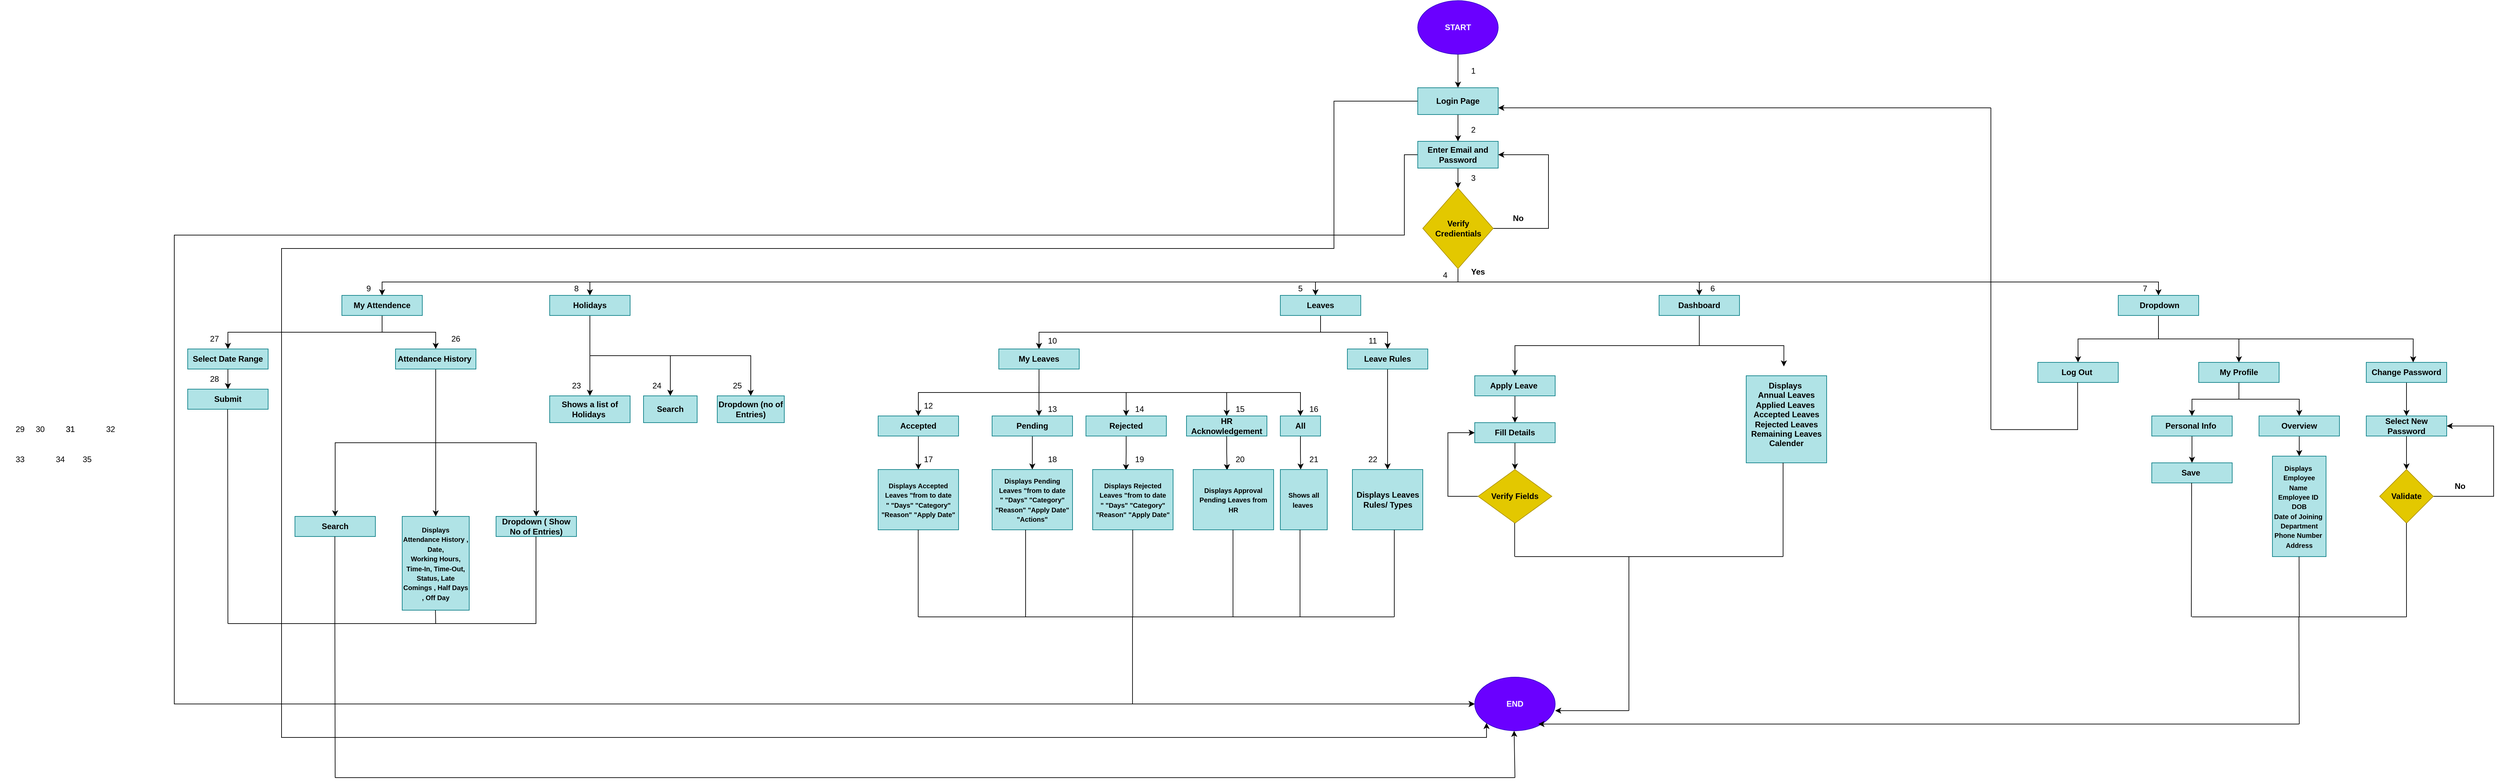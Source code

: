 <mxfile version="20.1.4" type="device"><diagram id="V2R4YrG8DPdZYfkDd9HG" name="Page-1"><mxGraphModel dx="2897" dy="193" grid="1" gridSize="10" guides="1" tooltips="1" connect="1" arrows="1" fold="1" page="1" pageScale="1" pageWidth="850" pageHeight="1100" math="0" shadow="0"><root><mxCell id="0"/><mxCell id="1" parent="0"/><mxCell id="50DK1GHfGR7sFyuwHRjj-7" style="edgeStyle=orthogonalEdgeStyle;rounded=0;orthogonalLoop=1;jettySize=auto;html=1;exitX=0.5;exitY=1;exitDx=0;exitDy=0;entryX=0.5;entryY=0;entryDx=0;entryDy=0;" parent="1" source="50DK1GHfGR7sFyuwHRjj-1" target="50DK1GHfGR7sFyuwHRjj-3" edge="1"><mxGeometry relative="1" as="geometry"/></mxCell><mxCell id="50DK1GHfGR7sFyuwHRjj-1" value="&lt;b&gt;START&lt;/b&gt;" style="ellipse;whiteSpace=wrap;html=1;fillColor=#6a00ff;fontColor=#ffffff;strokeColor=#3700CC;" parent="1" vertex="1"><mxGeometry x="305" y="120" width="120" height="80" as="geometry"/></mxCell><mxCell id="50DK1GHfGR7sFyuwHRjj-8" style="edgeStyle=orthogonalEdgeStyle;rounded=0;orthogonalLoop=1;jettySize=auto;html=1;exitX=0.5;exitY=1;exitDx=0;exitDy=0;entryX=0.5;entryY=0;entryDx=0;entryDy=0;" parent="1" source="50DK1GHfGR7sFyuwHRjj-3" target="50DK1GHfGR7sFyuwHRjj-4" edge="1"><mxGeometry relative="1" as="geometry"/></mxCell><mxCell id="NWDyXtF3ko12DcXMxe-n-1" style="edgeStyle=orthogonalEdgeStyle;rounded=0;orthogonalLoop=1;jettySize=auto;html=1;exitX=0;exitY=0.5;exitDx=0;exitDy=0;entryX=0;entryY=1;entryDx=0;entryDy=0;" parent="1" source="50DK1GHfGR7sFyuwHRjj-3" target="50DK1GHfGR7sFyuwHRjj-43" edge="1"><mxGeometry relative="1" as="geometry"><Array as="points"><mxPoint x="180" y="270"/><mxPoint x="180" y="490"/><mxPoint x="-1390" y="490"/><mxPoint x="-1390" y="1220"/><mxPoint x="408" y="1220"/></Array></mxGeometry></mxCell><mxCell id="50DK1GHfGR7sFyuwHRjj-3" value="&lt;b&gt;Login Page&lt;/b&gt;" style="rounded=0;whiteSpace=wrap;html=1;fillColor=#b0e3e6;strokeColor=#0e8088;" parent="1" vertex="1"><mxGeometry x="305" y="250" width="120" height="40" as="geometry"/></mxCell><mxCell id="50DK1GHfGR7sFyuwHRjj-9" style="edgeStyle=orthogonalEdgeStyle;rounded=0;orthogonalLoop=1;jettySize=auto;html=1;exitX=0.5;exitY=1;exitDx=0;exitDy=0;entryX=0.5;entryY=0;entryDx=0;entryDy=0;" parent="1" source="50DK1GHfGR7sFyuwHRjj-4" target="50DK1GHfGR7sFyuwHRjj-5" edge="1"><mxGeometry relative="1" as="geometry"/></mxCell><mxCell id="NWDyXtF3ko12DcXMxe-n-2" style="edgeStyle=orthogonalEdgeStyle;rounded=0;orthogonalLoop=1;jettySize=auto;html=1;exitX=0;exitY=0.5;exitDx=0;exitDy=0;" parent="1" source="50DK1GHfGR7sFyuwHRjj-4" target="50DK1GHfGR7sFyuwHRjj-43" edge="1"><mxGeometry relative="1" as="geometry"><Array as="points"><mxPoint x="285" y="350"/><mxPoint x="285" y="470"/><mxPoint x="-1550" y="470"/><mxPoint x="-1550" y="1170"/></Array></mxGeometry></mxCell><mxCell id="50DK1GHfGR7sFyuwHRjj-4" value="&lt;b&gt;Enter Email and Password&lt;/b&gt;" style="rounded=0;whiteSpace=wrap;html=1;fillColor=#b0e3e6;strokeColor=#0e8088;" parent="1" vertex="1"><mxGeometry x="305" y="330" width="120" height="40" as="geometry"/></mxCell><mxCell id="50DK1GHfGR7sFyuwHRjj-6" style="edgeStyle=orthogonalEdgeStyle;rounded=0;orthogonalLoop=1;jettySize=auto;html=1;exitX=1;exitY=0.5;exitDx=0;exitDy=0;entryX=1;entryY=0.5;entryDx=0;entryDy=0;" parent="1" source="50DK1GHfGR7sFyuwHRjj-5" target="50DK1GHfGR7sFyuwHRjj-4" edge="1"><mxGeometry relative="1" as="geometry"><Array as="points"><mxPoint x="500" y="460"/><mxPoint x="500" y="350"/></Array></mxGeometry></mxCell><mxCell id="50DK1GHfGR7sFyuwHRjj-20" style="edgeStyle=orthogonalEdgeStyle;rounded=0;orthogonalLoop=1;jettySize=auto;html=1;exitX=0.5;exitY=1;exitDx=0;exitDy=0;entryX=0.5;entryY=0;entryDx=0;entryDy=0;" parent="1" source="50DK1GHfGR7sFyuwHRjj-5" target="50DK1GHfGR7sFyuwHRjj-10" edge="1"><mxGeometry relative="1" as="geometry"/></mxCell><mxCell id="50DK1GHfGR7sFyuwHRjj-22" style="edgeStyle=orthogonalEdgeStyle;rounded=0;orthogonalLoop=1;jettySize=auto;html=1;exitX=0.5;exitY=1;exitDx=0;exitDy=0;entryX=0.437;entryY=0;entryDx=0;entryDy=0;entryPerimeter=0;" parent="1" source="50DK1GHfGR7sFyuwHRjj-5" target="50DK1GHfGR7sFyuwHRjj-21" edge="1"><mxGeometry relative="1" as="geometry"/></mxCell><mxCell id="50DK1GHfGR7sFyuwHRjj-24" style="edgeStyle=orthogonalEdgeStyle;rounded=0;orthogonalLoop=1;jettySize=auto;html=1;exitX=0.5;exitY=1;exitDx=0;exitDy=0;entryX=0.5;entryY=0;entryDx=0;entryDy=0;" parent="1" source="50DK1GHfGR7sFyuwHRjj-5" target="50DK1GHfGR7sFyuwHRjj-23" edge="1"><mxGeometry relative="1" as="geometry"/></mxCell><mxCell id="50DK1GHfGR7sFyuwHRjj-27" style="edgeStyle=orthogonalEdgeStyle;rounded=0;orthogonalLoop=1;jettySize=auto;html=1;exitX=0.5;exitY=1;exitDx=0;exitDy=0;entryX=0.5;entryY=0;entryDx=0;entryDy=0;" parent="1" source="50DK1GHfGR7sFyuwHRjj-5" target="50DK1GHfGR7sFyuwHRjj-26" edge="1"><mxGeometry relative="1" as="geometry"/></mxCell><mxCell id="50DK1GHfGR7sFyuwHRjj-5" value="&lt;b&gt;Verify Credientials&lt;/b&gt;" style="rhombus;whiteSpace=wrap;html=1;fillColor=#e3c800;fontColor=#000000;strokeColor=#B09500;" parent="1" vertex="1"><mxGeometry x="312.5" y="400" width="105" height="120" as="geometry"/></mxCell><mxCell id="50DK1GHfGR7sFyuwHRjj-16" style="edgeStyle=orthogonalEdgeStyle;rounded=0;orthogonalLoop=1;jettySize=auto;html=1;exitX=0.5;exitY=1;exitDx=0;exitDy=0;entryX=0.468;entryY=-0.107;entryDx=0;entryDy=0;entryPerimeter=0;" parent="1" source="50DK1GHfGR7sFyuwHRjj-10" target="50DK1GHfGR7sFyuwHRjj-12" edge="1"><mxGeometry relative="1" as="geometry"/></mxCell><mxCell id="50DK1GHfGR7sFyuwHRjj-36" style="edgeStyle=orthogonalEdgeStyle;rounded=0;orthogonalLoop=1;jettySize=auto;html=1;exitX=0.5;exitY=1;exitDx=0;exitDy=0;" parent="1" source="50DK1GHfGR7sFyuwHRjj-10" target="50DK1GHfGR7sFyuwHRjj-35" edge="1"><mxGeometry relative="1" as="geometry"/></mxCell><mxCell id="50DK1GHfGR7sFyuwHRjj-10" value="&lt;b&gt;Dashboard&lt;/b&gt;" style="rounded=0;whiteSpace=wrap;html=1;fillColor=#b0e3e6;strokeColor=#0e8088;" parent="1" vertex="1"><mxGeometry x="665" y="560" width="120" height="30" as="geometry"/></mxCell><mxCell id="50DK1GHfGR7sFyuwHRjj-12" value="&lt;b&gt;Displays&amp;nbsp;&lt;br&gt;Annual Leaves&lt;br&gt;Applied Leaves&amp;nbsp;&lt;br&gt;Accepted Leaves&lt;br&gt;Rejected Leaves&lt;br&gt;Remaining Leaves&lt;br&gt;Calender&lt;br&gt;&lt;br&gt;&lt;/b&gt;" style="rounded=0;whiteSpace=wrap;html=1;fillColor=#b0e3e6;strokeColor=#0e8088;" parent="1" vertex="1"><mxGeometry x="795" y="680" width="120" height="130" as="geometry"/></mxCell><mxCell id="50DK1GHfGR7sFyuwHRjj-49" style="edgeStyle=orthogonalEdgeStyle;rounded=0;orthogonalLoop=1;jettySize=auto;html=1;exitX=0.5;exitY=1;exitDx=0;exitDy=0;entryX=0.5;entryY=0;entryDx=0;entryDy=0;" parent="1" source="50DK1GHfGR7sFyuwHRjj-21" target="50DK1GHfGR7sFyuwHRjj-47" edge="1"><mxGeometry relative="1" as="geometry"/></mxCell><mxCell id="50DK1GHfGR7sFyuwHRjj-50" style="edgeStyle=orthogonalEdgeStyle;rounded=0;orthogonalLoop=1;jettySize=auto;html=1;exitX=0.5;exitY=1;exitDx=0;exitDy=0;entryX=0.5;entryY=0;entryDx=0;entryDy=0;" parent="1" source="50DK1GHfGR7sFyuwHRjj-21" target="50DK1GHfGR7sFyuwHRjj-48" edge="1"><mxGeometry relative="1" as="geometry"/></mxCell><mxCell id="50DK1GHfGR7sFyuwHRjj-21" value="&lt;b&gt;Leaves&lt;/b&gt;" style="rounded=0;whiteSpace=wrap;html=1;fillColor=#b0e3e6;strokeColor=#0e8088;" parent="1" vertex="1"><mxGeometry x="100" y="560" width="120" height="30" as="geometry"/></mxCell><mxCell id="50DK1GHfGR7sFyuwHRjj-76" style="edgeStyle=orthogonalEdgeStyle;rounded=0;orthogonalLoop=1;jettySize=auto;html=1;exitX=0.5;exitY=1;exitDx=0;exitDy=0;entryX=0.5;entryY=0;entryDx=0;entryDy=0;" parent="1" source="50DK1GHfGR7sFyuwHRjj-23" target="50DK1GHfGR7sFyuwHRjj-75" edge="1"><mxGeometry relative="1" as="geometry"/></mxCell><mxCell id="50DK1GHfGR7sFyuwHRjj-79" style="edgeStyle=orthogonalEdgeStyle;rounded=0;orthogonalLoop=1;jettySize=auto;html=1;exitX=0.5;exitY=1;exitDx=0;exitDy=0;entryX=0.5;entryY=0;entryDx=0;entryDy=0;" parent="1" source="50DK1GHfGR7sFyuwHRjj-23" target="50DK1GHfGR7sFyuwHRjj-78" edge="1"><mxGeometry relative="1" as="geometry"/></mxCell><mxCell id="50DK1GHfGR7sFyuwHRjj-80" style="edgeStyle=orthogonalEdgeStyle;rounded=0;orthogonalLoop=1;jettySize=auto;html=1;exitX=0.5;exitY=1;exitDx=0;exitDy=0;entryX=0.5;entryY=0;entryDx=0;entryDy=0;" parent="1" source="50DK1GHfGR7sFyuwHRjj-23" target="50DK1GHfGR7sFyuwHRjj-77" edge="1"><mxGeometry relative="1" as="geometry"/></mxCell><mxCell id="50DK1GHfGR7sFyuwHRjj-23" value="&lt;b&gt;Holidays&lt;/b&gt;" style="rounded=0;whiteSpace=wrap;html=1;fillColor=#b0e3e6;strokeColor=#0e8088;" parent="1" vertex="1"><mxGeometry x="-990" y="560" width="120" height="30" as="geometry"/></mxCell><mxCell id="50DK1GHfGR7sFyuwHRjj-31" style="edgeStyle=orthogonalEdgeStyle;rounded=0;orthogonalLoop=1;jettySize=auto;html=1;exitX=0.5;exitY=1;exitDx=0;exitDy=0;entryX=0.5;entryY=0;entryDx=0;entryDy=0;" parent="1" source="50DK1GHfGR7sFyuwHRjj-26" target="50DK1GHfGR7sFyuwHRjj-28" edge="1"><mxGeometry relative="1" as="geometry"/></mxCell><mxCell id="50DK1GHfGR7sFyuwHRjj-32" style="edgeStyle=orthogonalEdgeStyle;rounded=0;orthogonalLoop=1;jettySize=auto;html=1;exitX=0.5;exitY=1;exitDx=0;exitDy=0;entryX=0.583;entryY=0;entryDx=0;entryDy=0;entryPerimeter=0;" parent="1" source="50DK1GHfGR7sFyuwHRjj-26" target="50DK1GHfGR7sFyuwHRjj-29" edge="1"><mxGeometry relative="1" as="geometry"/></mxCell><mxCell id="50DK1GHfGR7sFyuwHRjj-34" style="edgeStyle=orthogonalEdgeStyle;rounded=0;orthogonalLoop=1;jettySize=auto;html=1;exitX=0.5;exitY=1;exitDx=0;exitDy=0;entryX=0.5;entryY=0;entryDx=0;entryDy=0;" parent="1" source="50DK1GHfGR7sFyuwHRjj-26" target="50DK1GHfGR7sFyuwHRjj-33" edge="1"><mxGeometry relative="1" as="geometry"/></mxCell><mxCell id="50DK1GHfGR7sFyuwHRjj-26" value="&lt;b&gt;&amp;nbsp;Dropdown&lt;/b&gt;" style="rounded=0;whiteSpace=wrap;html=1;fillColor=#b0e3e6;strokeColor=#0e8088;" parent="1" vertex="1"><mxGeometry x="1350" y="560" width="120" height="30" as="geometry"/></mxCell><mxCell id="50DK1GHfGR7sFyuwHRjj-28" value="&lt;b&gt;Log Out&amp;nbsp;&lt;/b&gt;" style="rounded=0;whiteSpace=wrap;html=1;fillColor=#b0e3e6;strokeColor=#0e8088;" parent="1" vertex="1"><mxGeometry x="1230" y="660" width="120" height="30" as="geometry"/></mxCell><mxCell id="50DK1GHfGR7sFyuwHRjj-98" style="edgeStyle=orthogonalEdgeStyle;rounded=0;orthogonalLoop=1;jettySize=auto;html=1;exitX=0.5;exitY=1;exitDx=0;exitDy=0;entryX=0.5;entryY=0;entryDx=0;entryDy=0;fontSize=9;" parent="1" source="50DK1GHfGR7sFyuwHRjj-29" target="50DK1GHfGR7sFyuwHRjj-97" edge="1"><mxGeometry relative="1" as="geometry"/></mxCell><mxCell id="50DK1GHfGR7sFyuwHRjj-29" value="&lt;b&gt;Change Password&lt;/b&gt;" style="rounded=0;whiteSpace=wrap;html=1;fillColor=#b0e3e6;strokeColor=#0e8088;" parent="1" vertex="1"><mxGeometry x="1720" y="660" width="120" height="30" as="geometry"/></mxCell><mxCell id="50DK1GHfGR7sFyuwHRjj-90" style="edgeStyle=orthogonalEdgeStyle;rounded=0;orthogonalLoop=1;jettySize=auto;html=1;exitX=0.5;exitY=1;exitDx=0;exitDy=0;entryX=0.5;entryY=0;entryDx=0;entryDy=0;" parent="1" source="50DK1GHfGR7sFyuwHRjj-33" target="50DK1GHfGR7sFyuwHRjj-89" edge="1"><mxGeometry relative="1" as="geometry"/></mxCell><mxCell id="50DK1GHfGR7sFyuwHRjj-92" style="edgeStyle=orthogonalEdgeStyle;rounded=0;orthogonalLoop=1;jettySize=auto;html=1;exitX=0.5;exitY=1;exitDx=0;exitDy=0;" parent="1" source="50DK1GHfGR7sFyuwHRjj-33" target="50DK1GHfGR7sFyuwHRjj-91" edge="1"><mxGeometry relative="1" as="geometry"/></mxCell><mxCell id="50DK1GHfGR7sFyuwHRjj-33" value="&lt;b&gt;My Profile&lt;/b&gt;" style="rounded=0;whiteSpace=wrap;html=1;fillColor=#b0e3e6;strokeColor=#0e8088;" parent="1" vertex="1"><mxGeometry x="1470" y="660" width="120" height="30" as="geometry"/></mxCell><mxCell id="50DK1GHfGR7sFyuwHRjj-40" style="edgeStyle=orthogonalEdgeStyle;rounded=0;orthogonalLoop=1;jettySize=auto;html=1;exitX=0.5;exitY=1;exitDx=0;exitDy=0;entryX=0.5;entryY=0;entryDx=0;entryDy=0;" parent="1" source="50DK1GHfGR7sFyuwHRjj-35" target="50DK1GHfGR7sFyuwHRjj-37" edge="1"><mxGeometry relative="1" as="geometry"/></mxCell><mxCell id="50DK1GHfGR7sFyuwHRjj-35" value="&lt;b&gt;Apply Leave&amp;nbsp;&lt;/b&gt;" style="rounded=0;whiteSpace=wrap;html=1;fillColor=#b0e3e6;strokeColor=#0e8088;" parent="1" vertex="1"><mxGeometry x="390" y="680" width="120" height="30" as="geometry"/></mxCell><mxCell id="50DK1GHfGR7sFyuwHRjj-41" style="edgeStyle=orthogonalEdgeStyle;rounded=0;orthogonalLoop=1;jettySize=auto;html=1;exitX=0.5;exitY=1;exitDx=0;exitDy=0;" parent="1" source="50DK1GHfGR7sFyuwHRjj-37" target="50DK1GHfGR7sFyuwHRjj-39" edge="1"><mxGeometry relative="1" as="geometry"/></mxCell><mxCell id="50DK1GHfGR7sFyuwHRjj-37" value="&lt;b&gt;Fill Details&lt;/b&gt;" style="rounded=0;whiteSpace=wrap;html=1;fillColor=#b0e3e6;strokeColor=#0e8088;" parent="1" vertex="1"><mxGeometry x="390" y="750" width="120" height="30" as="geometry"/></mxCell><mxCell id="50DK1GHfGR7sFyuwHRjj-42" style="edgeStyle=orthogonalEdgeStyle;rounded=0;orthogonalLoop=1;jettySize=auto;html=1;exitX=0;exitY=0.5;exitDx=0;exitDy=0;entryX=0;entryY=0.5;entryDx=0;entryDy=0;" parent="1" source="50DK1GHfGR7sFyuwHRjj-39" target="50DK1GHfGR7sFyuwHRjj-37" edge="1"><mxGeometry relative="1" as="geometry"><Array as="points"><mxPoint x="350" y="860"/><mxPoint x="350" y="765"/></Array></mxGeometry></mxCell><mxCell id="50DK1GHfGR7sFyuwHRjj-39" value="&lt;b&gt;Verify Fields&lt;/b&gt;" style="rhombus;whiteSpace=wrap;html=1;fillColor=#e3c800;fontColor=#000000;strokeColor=#B09500;" parent="1" vertex="1"><mxGeometry x="395" y="820" width="110" height="80" as="geometry"/></mxCell><mxCell id="50DK1GHfGR7sFyuwHRjj-43" value="&lt;b&gt;END&lt;/b&gt;" style="ellipse;whiteSpace=wrap;html=1;fillColor=#6a00ff;fontColor=#ffffff;strokeColor=#3700CC;" parent="1" vertex="1"><mxGeometry x="390" y="1130" width="120" height="80" as="geometry"/></mxCell><mxCell id="50DK1GHfGR7sFyuwHRjj-56" style="edgeStyle=orthogonalEdgeStyle;rounded=0;orthogonalLoop=1;jettySize=auto;html=1;exitX=0.5;exitY=1;exitDx=0;exitDy=0;entryX=0.5;entryY=0;entryDx=0;entryDy=0;" parent="1" source="50DK1GHfGR7sFyuwHRjj-47" target="50DK1GHfGR7sFyuwHRjj-51" edge="1"><mxGeometry relative="1" as="geometry"/></mxCell><mxCell id="50DK1GHfGR7sFyuwHRjj-58" style="edgeStyle=orthogonalEdgeStyle;rounded=0;orthogonalLoop=1;jettySize=auto;html=1;exitX=0.5;exitY=1;exitDx=0;exitDy=0;entryX=0.5;entryY=0;entryDx=0;entryDy=0;" parent="1" source="50DK1GHfGR7sFyuwHRjj-47" target="50DK1GHfGR7sFyuwHRjj-53" edge="1"><mxGeometry relative="1" as="geometry"/></mxCell><mxCell id="50DK1GHfGR7sFyuwHRjj-59" style="edgeStyle=orthogonalEdgeStyle;rounded=0;orthogonalLoop=1;jettySize=auto;html=1;exitX=0.5;exitY=1;exitDx=0;exitDy=0;entryX=0.5;entryY=0;entryDx=0;entryDy=0;" parent="1" source="50DK1GHfGR7sFyuwHRjj-47" target="50DK1GHfGR7sFyuwHRjj-54" edge="1"><mxGeometry relative="1" as="geometry"/></mxCell><mxCell id="50DK1GHfGR7sFyuwHRjj-60" style="edgeStyle=orthogonalEdgeStyle;rounded=0;orthogonalLoop=1;jettySize=auto;html=1;exitX=0.5;exitY=1;exitDx=0;exitDy=0;entryX=0.5;entryY=0;entryDx=0;entryDy=0;" parent="1" source="50DK1GHfGR7sFyuwHRjj-47" target="50DK1GHfGR7sFyuwHRjj-55" edge="1"><mxGeometry relative="1" as="geometry"/></mxCell><mxCell id="50DK1GHfGR7sFyuwHRjj-61" style="edgeStyle=orthogonalEdgeStyle;rounded=0;orthogonalLoop=1;jettySize=auto;html=1;exitX=0.5;exitY=1;exitDx=0;exitDy=0;entryX=0.583;entryY=0;entryDx=0;entryDy=0;entryPerimeter=0;" parent="1" source="50DK1GHfGR7sFyuwHRjj-47" target="50DK1GHfGR7sFyuwHRjj-52" edge="1"><mxGeometry relative="1" as="geometry"/></mxCell><mxCell id="50DK1GHfGR7sFyuwHRjj-47" value="&lt;b&gt;My Leaves&lt;/b&gt;" style="rounded=0;whiteSpace=wrap;html=1;fillColor=#b0e3e6;strokeColor=#0e8088;" parent="1" vertex="1"><mxGeometry x="-320" y="640" width="120" height="30" as="geometry"/></mxCell><mxCell id="50DK1GHfGR7sFyuwHRjj-88" style="edgeStyle=orthogonalEdgeStyle;rounded=0;orthogonalLoop=1;jettySize=auto;html=1;exitX=0.5;exitY=1;exitDx=0;exitDy=0;entryX=0.5;entryY=0;entryDx=0;entryDy=0;" parent="1" source="50DK1GHfGR7sFyuwHRjj-48" target="50DK1GHfGR7sFyuwHRjj-72" edge="1"><mxGeometry relative="1" as="geometry"/></mxCell><mxCell id="50DK1GHfGR7sFyuwHRjj-48" value="&lt;b&gt;Leave Rules&lt;/b&gt;" style="rounded=0;whiteSpace=wrap;html=1;fillColor=#b0e3e6;strokeColor=#0e8088;" parent="1" vertex="1"><mxGeometry x="200" y="640" width="120" height="30" as="geometry"/></mxCell><mxCell id="50DK1GHfGR7sFyuwHRjj-63" style="edgeStyle=orthogonalEdgeStyle;rounded=0;orthogonalLoop=1;jettySize=auto;html=1;exitX=0.5;exitY=1;exitDx=0;exitDy=0;entryX=0.5;entryY=0;entryDx=0;entryDy=0;" parent="1" source="50DK1GHfGR7sFyuwHRjj-51" target="50DK1GHfGR7sFyuwHRjj-62" edge="1"><mxGeometry relative="1" as="geometry"/></mxCell><mxCell id="50DK1GHfGR7sFyuwHRjj-51" value="&lt;b&gt;Accepted&lt;/b&gt;" style="rounded=0;whiteSpace=wrap;html=1;fillColor=#b0e3e6;strokeColor=#0e8088;" parent="1" vertex="1"><mxGeometry x="-500" y="740" width="120" height="30" as="geometry"/></mxCell><mxCell id="50DK1GHfGR7sFyuwHRjj-67" style="edgeStyle=orthogonalEdgeStyle;rounded=0;orthogonalLoop=1;jettySize=auto;html=1;exitX=0.5;exitY=1;exitDx=0;exitDy=0;entryX=0.5;entryY=0;entryDx=0;entryDy=0;" parent="1" source="50DK1GHfGR7sFyuwHRjj-52" target="50DK1GHfGR7sFyuwHRjj-64" edge="1"><mxGeometry relative="1" as="geometry"/></mxCell><mxCell id="50DK1GHfGR7sFyuwHRjj-52" value="&lt;b&gt;Pending&lt;/b&gt;" style="rounded=0;whiteSpace=wrap;html=1;" parent="1" vertex="1"><mxGeometry x="-330" y="740" width="120" height="30" as="geometry"/></mxCell><mxCell id="50DK1GHfGR7sFyuwHRjj-81" style="edgeStyle=orthogonalEdgeStyle;rounded=0;orthogonalLoop=1;jettySize=auto;html=1;exitX=0.5;exitY=1;exitDx=0;exitDy=0;entryX=0.414;entryY=0.011;entryDx=0;entryDy=0;entryPerimeter=0;" parent="1" source="50DK1GHfGR7sFyuwHRjj-53" target="50DK1GHfGR7sFyuwHRjj-68" edge="1"><mxGeometry relative="1" as="geometry"/></mxCell><mxCell id="50DK1GHfGR7sFyuwHRjj-53" value="&lt;b&gt;Rejected&lt;/b&gt;" style="rounded=0;whiteSpace=wrap;html=1;fillColor=#b0e3e6;strokeColor=#0e8088;" parent="1" vertex="1"><mxGeometry x="-190" y="740" width="120" height="30" as="geometry"/></mxCell><mxCell id="50DK1GHfGR7sFyuwHRjj-82" style="edgeStyle=orthogonalEdgeStyle;rounded=0;orthogonalLoop=1;jettySize=auto;html=1;exitX=0.5;exitY=1;exitDx=0;exitDy=0;entryX=0.421;entryY=0.011;entryDx=0;entryDy=0;entryPerimeter=0;" parent="1" source="50DK1GHfGR7sFyuwHRjj-54" target="50DK1GHfGR7sFyuwHRjj-69" edge="1"><mxGeometry relative="1" as="geometry"/></mxCell><mxCell id="50DK1GHfGR7sFyuwHRjj-54" value="&lt;b&gt;HR Acknowledgement&lt;/b&gt;" style="rounded=0;whiteSpace=wrap;html=1;fillColor=#b0e3e6;strokeColor=#0e8088;" parent="1" vertex="1"><mxGeometry x="-40" y="740" width="120" height="30" as="geometry"/></mxCell><mxCell id="50DK1GHfGR7sFyuwHRjj-83" style="edgeStyle=orthogonalEdgeStyle;rounded=0;orthogonalLoop=1;jettySize=auto;html=1;exitX=0.5;exitY=1;exitDx=0;exitDy=0;entryX=0.433;entryY=0;entryDx=0;entryDy=0;entryPerimeter=0;" parent="1" source="50DK1GHfGR7sFyuwHRjj-55" target="50DK1GHfGR7sFyuwHRjj-70" edge="1"><mxGeometry relative="1" as="geometry"/></mxCell><mxCell id="50DK1GHfGR7sFyuwHRjj-55" value="&lt;b&gt;All&lt;/b&gt;" style="rounded=0;whiteSpace=wrap;html=1;fillColor=#b0e3e6;strokeColor=#0e8088;" parent="1" vertex="1"><mxGeometry x="100" y="740" width="60" height="30" as="geometry"/></mxCell><mxCell id="50DK1GHfGR7sFyuwHRjj-62" value="&lt;font style=&quot;font-size: 10px;&quot;&gt;&lt;b style=&quot;&quot;&gt;Displays Accepted Leaves &quot;from to date&lt;br&gt;&quot; &quot;Days&quot; &quot;Category&quot; &quot;Reason&quot; &quot;Apply Date&quot;&lt;/b&gt;&lt;/font&gt;" style="rounded=0;whiteSpace=wrap;html=1;fillColor=#b0e3e6;strokeColor=#0e8088;" parent="1" vertex="1"><mxGeometry x="-500" y="820" width="120" height="90" as="geometry"/></mxCell><mxCell id="50DK1GHfGR7sFyuwHRjj-64" value="&lt;font style=&quot;font-size: 10px;&quot;&gt;&lt;b style=&quot;&quot;&gt;Displays Pending Leaves &quot;from to date&lt;br&gt;&quot; &quot;Days&quot; &quot;Category&quot; &quot;Reason&quot; &quot;Apply Date&quot; &quot;Actions&quot;&lt;/b&gt;&lt;/font&gt;" style="rounded=0;whiteSpace=wrap;html=1;fillColor=#b0e3e6;strokeColor=#0e8088;" parent="1" vertex="1"><mxGeometry x="-330" y="820" width="120" height="90" as="geometry"/></mxCell><mxCell id="50DK1GHfGR7sFyuwHRjj-68" value="&lt;font style=&quot;font-size: 10px;&quot;&gt;&lt;b style=&quot;&quot;&gt;Displays Rejected Leaves &quot;from to date&lt;br&gt;&quot; &quot;Days&quot; &quot;Category&quot; &quot;Reason&quot; &quot;Apply Date&quot;&lt;/b&gt;&lt;/font&gt;" style="rounded=0;whiteSpace=wrap;html=1;fillColor=#b0e3e6;strokeColor=#0e8088;" parent="1" vertex="1"><mxGeometry x="-180" y="820" width="120" height="90" as="geometry"/></mxCell><mxCell id="50DK1GHfGR7sFyuwHRjj-69" value="&lt;font style=&quot;font-size: 10px;&quot;&gt;&lt;b style=&quot;&quot;&gt;Displays Approval Pending Leaves from HR&lt;/b&gt;&lt;/font&gt;" style="rounded=0;whiteSpace=wrap;html=1;fillColor=#b0e3e6;strokeColor=#0e8088;" parent="1" vertex="1"><mxGeometry x="-30" y="820" width="120" height="90" as="geometry"/></mxCell><mxCell id="50DK1GHfGR7sFyuwHRjj-70" value="&lt;font style=&quot;font-size: 10px;&quot;&gt;&lt;b style=&quot;&quot;&gt;Shows all leaves&amp;nbsp;&lt;/b&gt;&lt;/font&gt;" style="rounded=0;whiteSpace=wrap;html=1;fillColor=#b0e3e6;strokeColor=#0e8088;" parent="1" vertex="1"><mxGeometry x="100" y="820" width="70" height="90" as="geometry"/></mxCell><mxCell id="50DK1GHfGR7sFyuwHRjj-72" value="&lt;font style=&quot;font-size: 12px;&quot;&gt;&lt;b&gt;Displays Leaves Rules/ Types&lt;/b&gt;&lt;/font&gt;" style="rounded=0;whiteSpace=wrap;html=1;fillColor=#b0e3e6;strokeColor=#0e8088;" parent="1" vertex="1"><mxGeometry x="207.5" y="820" width="105" height="90" as="geometry"/></mxCell><mxCell id="50DK1GHfGR7sFyuwHRjj-75" value="&lt;b&gt;Shows a list of Holidays&amp;nbsp;&lt;/b&gt;" style="rounded=0;whiteSpace=wrap;html=1;fillColor=#b0e3e6;strokeColor=#0e8088;" parent="1" vertex="1"><mxGeometry x="-990" y="710" width="120" height="40" as="geometry"/></mxCell><mxCell id="50DK1GHfGR7sFyuwHRjj-77" value="&lt;b&gt;Search&lt;/b&gt;" style="rounded=0;whiteSpace=wrap;html=1;fillColor=#b0e3e6;strokeColor=#0e8088;" parent="1" vertex="1"><mxGeometry x="-850" y="710" width="80" height="40" as="geometry"/></mxCell><mxCell id="50DK1GHfGR7sFyuwHRjj-78" value="&lt;b&gt;Dropdown (no of Entries)&lt;/b&gt;" style="rounded=0;whiteSpace=wrap;html=1;fillColor=#b0e3e6;strokeColor=#0e8088;" parent="1" vertex="1"><mxGeometry x="-740" y="710" width="100" height="40" as="geometry"/></mxCell><mxCell id="50DK1GHfGR7sFyuwHRjj-96" style="edgeStyle=orthogonalEdgeStyle;rounded=0;orthogonalLoop=1;jettySize=auto;html=1;exitX=0.5;exitY=1;exitDx=0;exitDy=0;entryX=0.5;entryY=0;entryDx=0;entryDy=0;fontSize=9;" parent="1" source="50DK1GHfGR7sFyuwHRjj-89" target="50DK1GHfGR7sFyuwHRjj-95" edge="1"><mxGeometry relative="1" as="geometry"/></mxCell><mxCell id="50DK1GHfGR7sFyuwHRjj-89" value="&lt;b&gt;Personal Info&amp;nbsp;&lt;/b&gt;" style="rounded=0;whiteSpace=wrap;html=1;fillColor=#b0e3e6;strokeColor=#0e8088;" parent="1" vertex="1"><mxGeometry x="1400" y="740" width="120" height="30" as="geometry"/></mxCell><mxCell id="50DK1GHfGR7sFyuwHRjj-94" style="edgeStyle=orthogonalEdgeStyle;rounded=0;orthogonalLoop=1;jettySize=auto;html=1;exitX=0.5;exitY=1;exitDx=0;exitDy=0;entryX=0.5;entryY=0;entryDx=0;entryDy=0;fontSize=9;" parent="1" source="50DK1GHfGR7sFyuwHRjj-91" target="50DK1GHfGR7sFyuwHRjj-93" edge="1"><mxGeometry relative="1" as="geometry"/></mxCell><mxCell id="50DK1GHfGR7sFyuwHRjj-91" value="&lt;b&gt;Overview&lt;/b&gt;" style="rounded=0;whiteSpace=wrap;html=1;fillColor=#b0e3e6;strokeColor=#0e8088;" parent="1" vertex="1"><mxGeometry x="1560" y="740" width="120" height="30" as="geometry"/></mxCell><mxCell id="50DK1GHfGR7sFyuwHRjj-93" value="&lt;font style=&quot;font-size: 10px;&quot;&gt;&lt;b style=&quot;&quot;&gt;Displays&amp;nbsp;&lt;br&gt;Employee Name&amp;nbsp;&lt;br&gt;Employee ID&amp;nbsp;&lt;br&gt;DOB&lt;br&gt;Date of Joining&amp;nbsp;&lt;br&gt;Department&lt;br&gt;Phone Number&amp;nbsp;&lt;br&gt;Address&lt;/b&gt;&lt;/font&gt;" style="rounded=0;whiteSpace=wrap;html=1;fillColor=#b0e3e6;strokeColor=#0e8088;" parent="1" vertex="1"><mxGeometry x="1580" y="800" width="80" height="150" as="geometry"/></mxCell><mxCell id="50DK1GHfGR7sFyuwHRjj-95" value="&lt;b&gt;Save&amp;nbsp;&lt;/b&gt;" style="rounded=0;whiteSpace=wrap;html=1;fillColor=#b0e3e6;strokeColor=#0e8088;" parent="1" vertex="1"><mxGeometry x="1400" y="810" width="120" height="30" as="geometry"/></mxCell><mxCell id="50DK1GHfGR7sFyuwHRjj-100" style="edgeStyle=orthogonalEdgeStyle;rounded=0;orthogonalLoop=1;jettySize=auto;html=1;exitX=0.5;exitY=1;exitDx=0;exitDy=0;entryX=0.5;entryY=0;entryDx=0;entryDy=0;fontSize=12;" parent="1" source="50DK1GHfGR7sFyuwHRjj-97" target="50DK1GHfGR7sFyuwHRjj-99" edge="1"><mxGeometry relative="1" as="geometry"/></mxCell><mxCell id="50DK1GHfGR7sFyuwHRjj-97" value="&lt;b&gt;Select New Password&lt;/b&gt;" style="rounded=0;whiteSpace=wrap;html=1;fillColor=#b0e3e6;strokeColor=#0e8088;" parent="1" vertex="1"><mxGeometry x="1720" y="740" width="120" height="30" as="geometry"/></mxCell><mxCell id="50DK1GHfGR7sFyuwHRjj-101" style="edgeStyle=orthogonalEdgeStyle;rounded=0;orthogonalLoop=1;jettySize=auto;html=1;exitX=1;exitY=0.5;exitDx=0;exitDy=0;entryX=1;entryY=0.5;entryDx=0;entryDy=0;fontSize=12;" parent="1" source="50DK1GHfGR7sFyuwHRjj-99" target="50DK1GHfGR7sFyuwHRjj-97" edge="1"><mxGeometry relative="1" as="geometry"><Array as="points"><mxPoint x="1910" y="860"/><mxPoint x="1910" y="755"/></Array></mxGeometry></mxCell><mxCell id="50DK1GHfGR7sFyuwHRjj-99" value="&lt;b&gt;&lt;font style=&quot;font-size: 12px;&quot;&gt;Validate&lt;/font&gt;&lt;/b&gt;" style="rhombus;whiteSpace=wrap;html=1;fontSize=9;fillColor=#e3c800;fontColor=#000000;strokeColor=#B09500;" parent="1" vertex="1"><mxGeometry x="1740" y="820" width="80" height="80" as="geometry"/></mxCell><mxCell id="50DK1GHfGR7sFyuwHRjj-102" value="&lt;b&gt;No&lt;/b&gt;" style="text;html=1;strokeColor=none;fillColor=none;align=center;verticalAlign=middle;whiteSpace=wrap;rounded=0;fontSize=12;" parent="1" vertex="1"><mxGeometry x="425" y="430" width="60" height="30" as="geometry"/></mxCell><mxCell id="50DK1GHfGR7sFyuwHRjj-106" style="edgeStyle=orthogonalEdgeStyle;rounded=0;orthogonalLoop=1;jettySize=auto;html=1;exitX=0;exitY=0.5;exitDx=0;exitDy=0;fontSize=12;" parent="1" source="50DK1GHfGR7sFyuwHRjj-103" target="50DK1GHfGR7sFyuwHRjj-105" edge="1"><mxGeometry relative="1" as="geometry"><Array as="points"><mxPoint x="365" y="540"/><mxPoint x="-1240" y="540"/></Array></mxGeometry></mxCell><mxCell id="50DK1GHfGR7sFyuwHRjj-103" value="&lt;b&gt;Yes&lt;/b&gt;" style="text;html=1;strokeColor=none;fillColor=none;align=center;verticalAlign=middle;whiteSpace=wrap;rounded=0;fontSize=12;" parent="1" vertex="1"><mxGeometry x="365" y="510" width="60" height="30" as="geometry"/></mxCell><mxCell id="50DK1GHfGR7sFyuwHRjj-104" value="&lt;b&gt;No&lt;/b&gt;" style="text;html=1;strokeColor=none;fillColor=none;align=center;verticalAlign=middle;whiteSpace=wrap;rounded=0;fontSize=12;" parent="1" vertex="1"><mxGeometry x="1830" y="830" width="60" height="30" as="geometry"/></mxCell><mxCell id="50DK1GHfGR7sFyuwHRjj-109" style="edgeStyle=orthogonalEdgeStyle;rounded=0;orthogonalLoop=1;jettySize=auto;html=1;exitX=0.5;exitY=1;exitDx=0;exitDy=0;entryX=0.5;entryY=0;entryDx=0;entryDy=0;fontSize=12;" parent="1" source="50DK1GHfGR7sFyuwHRjj-105" target="50DK1GHfGR7sFyuwHRjj-107" edge="1"><mxGeometry relative="1" as="geometry"/></mxCell><mxCell id="50DK1GHfGR7sFyuwHRjj-110" style="edgeStyle=orthogonalEdgeStyle;rounded=0;orthogonalLoop=1;jettySize=auto;html=1;exitX=0.5;exitY=1;exitDx=0;exitDy=0;entryX=0.5;entryY=0;entryDx=0;entryDy=0;fontSize=12;" parent="1" source="50DK1GHfGR7sFyuwHRjj-105" target="50DK1GHfGR7sFyuwHRjj-108" edge="1"><mxGeometry relative="1" as="geometry"/></mxCell><mxCell id="50DK1GHfGR7sFyuwHRjj-105" value="&lt;b&gt;My Attendence&lt;/b&gt;" style="rounded=0;whiteSpace=wrap;html=1;fillColor=#b0e3e6;strokeColor=#0e8088;" parent="1" vertex="1"><mxGeometry x="-1300" y="560" width="120" height="30" as="geometry"/></mxCell><mxCell id="50DK1GHfGR7sFyuwHRjj-112" style="edgeStyle=orthogonalEdgeStyle;rounded=0;orthogonalLoop=1;jettySize=auto;html=1;exitX=0.5;exitY=1;exitDx=0;exitDy=0;entryX=0.5;entryY=0;entryDx=0;entryDy=0;fontSize=12;" parent="1" source="50DK1GHfGR7sFyuwHRjj-107" target="50DK1GHfGR7sFyuwHRjj-111" edge="1"><mxGeometry relative="1" as="geometry"/></mxCell><mxCell id="50DK1GHfGR7sFyuwHRjj-107" value="&lt;b&gt;Select Date Range&lt;/b&gt;" style="rounded=0;whiteSpace=wrap;html=1;fillColor=#b0e3e6;strokeColor=#0e8088;" parent="1" vertex="1"><mxGeometry x="-1530" y="640" width="120" height="30" as="geometry"/></mxCell><mxCell id="50DK1GHfGR7sFyuwHRjj-115" style="edgeStyle=orthogonalEdgeStyle;rounded=0;orthogonalLoop=1;jettySize=auto;html=1;exitX=0.5;exitY=1;exitDx=0;exitDy=0;entryX=0.5;entryY=0;entryDx=0;entryDy=0;fontSize=12;" parent="1" source="50DK1GHfGR7sFyuwHRjj-108" target="50DK1GHfGR7sFyuwHRjj-113" edge="1"><mxGeometry relative="1" as="geometry"/></mxCell><mxCell id="50DK1GHfGR7sFyuwHRjj-116" style="edgeStyle=orthogonalEdgeStyle;rounded=0;orthogonalLoop=1;jettySize=auto;html=1;exitX=0.5;exitY=1;exitDx=0;exitDy=0;entryX=0.5;entryY=0;entryDx=0;entryDy=0;fontSize=12;" parent="1" source="50DK1GHfGR7sFyuwHRjj-108" target="50DK1GHfGR7sFyuwHRjj-114" edge="1"><mxGeometry relative="1" as="geometry"/></mxCell><mxCell id="50DK1GHfGR7sFyuwHRjj-119" style="edgeStyle=orthogonalEdgeStyle;rounded=0;orthogonalLoop=1;jettySize=auto;html=1;exitX=0.5;exitY=1;exitDx=0;exitDy=0;entryX=0.5;entryY=0;entryDx=0;entryDy=0;fontSize=9;" parent="1" source="50DK1GHfGR7sFyuwHRjj-108" target="50DK1GHfGR7sFyuwHRjj-117" edge="1"><mxGeometry relative="1" as="geometry"/></mxCell><mxCell id="50DK1GHfGR7sFyuwHRjj-108" value="&lt;b&gt;Attendance&amp;nbsp;History&amp;nbsp;&lt;/b&gt;" style="rounded=0;whiteSpace=wrap;html=1;fillColor=#b0e3e6;strokeColor=#0e8088;" parent="1" vertex="1"><mxGeometry x="-1220" y="640" width="120" height="30" as="geometry"/></mxCell><mxCell id="50DK1GHfGR7sFyuwHRjj-111" value="&lt;b&gt;Submit&lt;/b&gt;" style="rounded=0;whiteSpace=wrap;html=1;fillColor=#b0e3e6;strokeColor=#0e8088;" parent="1" vertex="1"><mxGeometry x="-1530" y="700" width="120" height="30" as="geometry"/></mxCell><mxCell id="50DK1GHfGR7sFyuwHRjj-113" value="&lt;b&gt;Search&lt;/b&gt;" style="rounded=0;whiteSpace=wrap;html=1;fillColor=#b0e3e6;strokeColor=#0e8088;" parent="1" vertex="1"><mxGeometry x="-1370" y="890" width="120" height="30" as="geometry"/></mxCell><mxCell id="50DK1GHfGR7sFyuwHRjj-114" value="&lt;b&gt;Dropdown ( Show No of Entries)&lt;/b&gt;" style="rounded=0;whiteSpace=wrap;html=1;fillColor=#b0e3e6;strokeColor=#0e8088;" parent="1" vertex="1"><mxGeometry x="-1070" y="890" width="120" height="30" as="geometry"/></mxCell><mxCell id="50DK1GHfGR7sFyuwHRjj-117" value="&lt;font style=&quot;&quot;&gt;&lt;font size=&quot;1&quot;&gt;&lt;b&gt;Displays Attendance&amp;nbsp;History , Date, Working&amp;nbsp;Hours, Time-In, Time-Out, Status, Late Comings , Half Days , Off Day&lt;/b&gt;&lt;/font&gt;&lt;/font&gt;" style="rounded=0;whiteSpace=wrap;html=1;fillColor=#b0e3e6;strokeColor=#0e8088;" parent="1" vertex="1"><mxGeometry x="-1210" y="890" width="100" height="140" as="geometry"/></mxCell><mxCell id="50DK1GHfGR7sFyuwHRjj-120" value="" style="endArrow=none;html=1;rounded=0;fontSize=9;" parent="1" edge="1"><mxGeometry width="50" height="50" relative="1" as="geometry"><mxPoint x="-440" y="1040" as="sourcePoint"/><mxPoint x="270" y="1040" as="targetPoint"/></mxGeometry></mxCell><mxCell id="50DK1GHfGR7sFyuwHRjj-127" value="" style="endArrow=none;html=1;rounded=0;fontSize=9;" parent="1" edge="1"><mxGeometry width="50" height="50" relative="1" as="geometry"><mxPoint x="29.38" y="910" as="sourcePoint"/><mxPoint x="29.38" y="1040" as="targetPoint"/></mxGeometry></mxCell><mxCell id="50DK1GHfGR7sFyuwHRjj-128" value="" style="endArrow=none;html=1;rounded=0;fontSize=9;strokeColor=#000000;" parent="1" edge="1"><mxGeometry width="50" height="50" relative="1" as="geometry"><mxPoint x="129.37" y="910" as="sourcePoint"/><mxPoint x="129.37" y="1040" as="targetPoint"/></mxGeometry></mxCell><mxCell id="50DK1GHfGR7sFyuwHRjj-129" value="" style="endArrow=none;html=1;rounded=0;fontSize=9;" parent="1" edge="1"><mxGeometry width="50" height="50" relative="1" as="geometry"><mxPoint x="270.0" y="910" as="sourcePoint"/><mxPoint x="270.0" y="1040" as="targetPoint"/></mxGeometry></mxCell><mxCell id="50DK1GHfGR7sFyuwHRjj-130" value="" style="endArrow=none;html=1;rounded=0;fontSize=9;" parent="1" edge="1"><mxGeometry width="50" height="50" relative="1" as="geometry"><mxPoint x="-120.21" y="910" as="sourcePoint"/><mxPoint x="-120.21" y="1040" as="targetPoint"/></mxGeometry></mxCell><mxCell id="50DK1GHfGR7sFyuwHRjj-131" value="" style="endArrow=none;html=1;rounded=0;fontSize=9;" parent="1" edge="1"><mxGeometry width="50" height="50" relative="1" as="geometry"><mxPoint x="-280.0" y="910" as="sourcePoint"/><mxPoint x="-280.0" y="1040" as="targetPoint"/></mxGeometry></mxCell><mxCell id="50DK1GHfGR7sFyuwHRjj-132" value="" style="endArrow=none;html=1;rounded=0;fontSize=9;" parent="1" edge="1"><mxGeometry width="50" height="50" relative="1" as="geometry"><mxPoint x="-440.21" y="910" as="sourcePoint"/><mxPoint x="-440.21" y="1040" as="targetPoint"/></mxGeometry></mxCell><mxCell id="50DK1GHfGR7sFyuwHRjj-137" value="" style="endArrow=none;html=1;rounded=0;fontSize=9;strokeColor=#000000;" parent="1" edge="1"><mxGeometry width="50" height="50" relative="1" as="geometry"><mxPoint x="1289.38" y="760" as="sourcePoint"/><mxPoint x="1289.38" y="690" as="targetPoint"/></mxGeometry></mxCell><mxCell id="50DK1GHfGR7sFyuwHRjj-138" value="" style="endArrow=none;html=1;rounded=0;fontSize=9;strokeColor=#000000;" parent="1" edge="1"><mxGeometry width="50" height="50" relative="1" as="geometry"><mxPoint x="1160" y="760.38" as="sourcePoint"/><mxPoint x="1290" y="760.38" as="targetPoint"/></mxGeometry></mxCell><mxCell id="50DK1GHfGR7sFyuwHRjj-139" value="" style="endArrow=none;html=1;rounded=0;fontSize=9;strokeColor=#000000;" parent="1" edge="1"><mxGeometry width="50" height="50" relative="1" as="geometry"><mxPoint x="1160" y="760" as="sourcePoint"/><mxPoint x="1160" y="280" as="targetPoint"/></mxGeometry></mxCell><mxCell id="50DK1GHfGR7sFyuwHRjj-140" value="" style="endArrow=classic;html=1;rounded=0;fontSize=9;strokeColor=#000000;entryX=1;entryY=0.75;entryDx=0;entryDy=0;" parent="1" target="50DK1GHfGR7sFyuwHRjj-3" edge="1"><mxGeometry width="50" height="50" relative="1" as="geometry"><mxPoint x="1160" y="280" as="sourcePoint"/><mxPoint x="300" y="280" as="targetPoint"/></mxGeometry></mxCell><mxCell id="50DK1GHfGR7sFyuwHRjj-141" value="" style="endArrow=none;html=1;rounded=0;fontSize=9;" parent="1" edge="1"><mxGeometry width="50" height="50" relative="1" as="geometry"><mxPoint x="-1470" y="1050" as="sourcePoint"/><mxPoint x="-1010" y="1050" as="targetPoint"/></mxGeometry></mxCell><mxCell id="50DK1GHfGR7sFyuwHRjj-142" value="" style="endArrow=none;html=1;rounded=0;fontSize=9;" parent="1" edge="1"><mxGeometry width="50" height="50" relative="1" as="geometry"><mxPoint x="-1310.43" y="920" as="sourcePoint"/><mxPoint x="-1310.43" y="1050" as="targetPoint"/></mxGeometry></mxCell><mxCell id="50DK1GHfGR7sFyuwHRjj-143" value="" style="endArrow=none;html=1;rounded=0;fontSize=9;" parent="1" edge="1"><mxGeometry width="50" height="50" relative="1" as="geometry"><mxPoint x="-1010.43" y="920" as="sourcePoint"/><mxPoint x="-1010.43" y="1050" as="targetPoint"/></mxGeometry></mxCell><mxCell id="50DK1GHfGR7sFyuwHRjj-144" value="" style="endArrow=none;html=1;rounded=0;fontSize=9;" parent="1" edge="1"><mxGeometry width="50" height="50" relative="1" as="geometry"><mxPoint x="-1160.43" y="1030" as="sourcePoint"/><mxPoint x="-1160" y="1050" as="targetPoint"/></mxGeometry></mxCell><mxCell id="50DK1GHfGR7sFyuwHRjj-145" value="" style="endArrow=none;html=1;rounded=0;fontSize=9;" parent="1" edge="1"><mxGeometry width="50" height="50" relative="1" as="geometry"><mxPoint x="-1470.43" y="730" as="sourcePoint"/><mxPoint x="-1470" y="1050" as="targetPoint"/></mxGeometry></mxCell><mxCell id="50DK1GHfGR7sFyuwHRjj-146" value="" style="endArrow=none;html=1;rounded=0;fontSize=9;" parent="1" edge="1"><mxGeometry width="50" height="50" relative="1" as="geometry"><mxPoint x="450.0" y="950" as="sourcePoint"/><mxPoint x="850" y="950" as="targetPoint"/></mxGeometry></mxCell><mxCell id="50DK1GHfGR7sFyuwHRjj-148" value="" style="endArrow=none;html=1;rounded=0;fontSize=9;" parent="1" edge="1"><mxGeometry width="50" height="50" relative="1" as="geometry"><mxPoint x="449.57" y="900" as="sourcePoint"/><mxPoint x="449.57" y="950" as="targetPoint"/></mxGeometry></mxCell><mxCell id="50DK1GHfGR7sFyuwHRjj-149" value="" style="endArrow=none;html=1;rounded=0;fontSize=9;strokeColor=#000000;" parent="1" edge="1"><mxGeometry width="50" height="50" relative="1" as="geometry"><mxPoint x="850.0" y="810" as="sourcePoint"/><mxPoint x="850" y="950" as="targetPoint"/></mxGeometry></mxCell><mxCell id="50DK1GHfGR7sFyuwHRjj-150" value="" style="endArrow=none;html=1;rounded=0;fontSize=9;" parent="1" edge="1"><mxGeometry width="50" height="50" relative="1" as="geometry"><mxPoint x="1460" y="1040" as="sourcePoint"/><mxPoint x="1780" y="1040" as="targetPoint"/></mxGeometry></mxCell><mxCell id="50DK1GHfGR7sFyuwHRjj-151" value="" style="endArrow=none;html=1;rounded=0;fontSize=9;" parent="1" edge="1"><mxGeometry width="50" height="50" relative="1" as="geometry"><mxPoint x="1459.47" y="840" as="sourcePoint"/><mxPoint x="1459" y="1040" as="targetPoint"/></mxGeometry></mxCell><mxCell id="50DK1GHfGR7sFyuwHRjj-152" value="" style="endArrow=none;html=1;rounded=0;fontSize=9;" parent="1" edge="1"><mxGeometry width="50" height="50" relative="1" as="geometry"><mxPoint x="1779.94" y="900" as="sourcePoint"/><mxPoint x="1780" y="1040" as="targetPoint"/></mxGeometry></mxCell><mxCell id="50DK1GHfGR7sFyuwHRjj-153" value="" style="endArrow=none;html=1;rounded=0;fontSize=9;" parent="1" edge="1"><mxGeometry width="50" height="50" relative="1" as="geometry"><mxPoint x="1619.75" y="950" as="sourcePoint"/><mxPoint x="1620" y="1040" as="targetPoint"/></mxGeometry></mxCell><mxCell id="50DK1GHfGR7sFyuwHRjj-154" value="" style="endArrow=classic;html=1;rounded=0;fontSize=10;strokeColor=#000000;entryX=0;entryY=0.5;entryDx=0;entryDy=0;" parent="1" target="50DK1GHfGR7sFyuwHRjj-43" edge="1"><mxGeometry width="50" height="50" relative="1" as="geometry"><mxPoint x="-120" y="1170" as="sourcePoint"/><mxPoint x="180" y="1040" as="targetPoint"/></mxGeometry></mxCell><mxCell id="50DK1GHfGR7sFyuwHRjj-155" value="" style="endArrow=none;html=1;rounded=0;fontSize=9;" parent="1" edge="1"><mxGeometry width="50" height="50" relative="1" as="geometry"><mxPoint x="-120.53" y="1040" as="sourcePoint"/><mxPoint x="-120.53" y="1170" as="targetPoint"/></mxGeometry></mxCell><mxCell id="50DK1GHfGR7sFyuwHRjj-156" value="" style="endArrow=classic;html=1;rounded=0;fontSize=10;strokeColor=#000000;entryX=0;entryY=0.5;entryDx=0;entryDy=0;" parent="1" edge="1"><mxGeometry width="50" height="50" relative="1" as="geometry"><mxPoint x="450" y="1280" as="sourcePoint"/><mxPoint x="448.75" y="1210" as="targetPoint"/></mxGeometry></mxCell><mxCell id="50DK1GHfGR7sFyuwHRjj-157" value="" style="endArrow=none;html=1;rounded=0;fontSize=9;" parent="1" edge="1"><mxGeometry width="50" height="50" relative="1" as="geometry"><mxPoint x="-1310" y="1280" as="sourcePoint"/><mxPoint x="450" y="1280" as="targetPoint"/></mxGeometry></mxCell><mxCell id="50DK1GHfGR7sFyuwHRjj-158" value="" style="endArrow=none;html=1;rounded=0;fontSize=9;" parent="1" edge="1"><mxGeometry width="50" height="50" relative="1" as="geometry"><mxPoint x="-1310.43" y="1050" as="sourcePoint"/><mxPoint x="-1310" y="1280" as="targetPoint"/></mxGeometry></mxCell><mxCell id="50DK1GHfGR7sFyuwHRjj-159" value="" style="endArrow=none;html=1;rounded=0;fontSize=9;" parent="1" edge="1"><mxGeometry width="50" height="50" relative="1" as="geometry"><mxPoint x="620.0" y="950" as="sourcePoint"/><mxPoint x="620" y="1180" as="targetPoint"/></mxGeometry></mxCell><mxCell id="50DK1GHfGR7sFyuwHRjj-160" value="" style="endArrow=classic;html=1;rounded=0;fontSize=10;strokeColor=#000000;" parent="1" edge="1"><mxGeometry width="50" height="50" relative="1" as="geometry"><mxPoint x="620" y="1180" as="sourcePoint"/><mxPoint x="510" y="1180" as="targetPoint"/></mxGeometry></mxCell><mxCell id="NWDyXtF3ko12DcXMxe-n-3" value="&lt;b&gt;Pending&lt;/b&gt;" style="rounded=0;whiteSpace=wrap;html=1;fillColor=#b0e3e6;strokeColor=#0e8088;" parent="1" vertex="1"><mxGeometry x="-330" y="740" width="120" height="30" as="geometry"/></mxCell><mxCell id="Gv_cmRZr7TSqqVX_GGdF-1" value="" style="endArrow=none;html=1;rounded=0;fontSize=9;" edge="1" parent="1"><mxGeometry width="50" height="50" relative="1" as="geometry"><mxPoint x="1619.5" y="1040" as="sourcePoint"/><mxPoint x="1620" y="1200" as="targetPoint"/></mxGeometry></mxCell><mxCell id="Gv_cmRZr7TSqqVX_GGdF-2" value="" style="endArrow=classic;html=1;rounded=0;fontSize=10;strokeColor=#000000;" edge="1" parent="1"><mxGeometry width="50" height="50" relative="1" as="geometry"><mxPoint x="1620" y="1200" as="sourcePoint"/><mxPoint x="485" y="1200" as="targetPoint"/></mxGeometry></mxCell><mxCell id="Gv_cmRZr7TSqqVX_GGdF-3" value="5" style="text;html=1;strokeColor=none;fillColor=none;align=center;verticalAlign=middle;whiteSpace=wrap;rounded=0;" vertex="1" parent="1"><mxGeometry x="100" y="535" width="60" height="30" as="geometry"/></mxCell><mxCell id="Gv_cmRZr7TSqqVX_GGdF-4" value="7" style="text;html=1;strokeColor=none;fillColor=none;align=center;verticalAlign=middle;whiteSpace=wrap;rounded=0;" vertex="1" parent="1"><mxGeometry x="1360" y="535" width="60" height="30" as="geometry"/></mxCell><mxCell id="Gv_cmRZr7TSqqVX_GGdF-5" value="8" style="text;html=1;strokeColor=none;fillColor=none;align=center;verticalAlign=middle;whiteSpace=wrap;rounded=0;" vertex="1" parent="1"><mxGeometry x="-980" y="535" width="60" height="30" as="geometry"/></mxCell><mxCell id="Gv_cmRZr7TSqqVX_GGdF-6" value="6" style="text;html=1;strokeColor=none;fillColor=none;align=center;verticalAlign=middle;whiteSpace=wrap;rounded=0;" vertex="1" parent="1"><mxGeometry x="715" y="535" width="60" height="30" as="geometry"/></mxCell><mxCell id="Gv_cmRZr7TSqqVX_GGdF-8" value="9" style="text;html=1;strokeColor=none;fillColor=none;align=center;verticalAlign=middle;whiteSpace=wrap;rounded=0;" vertex="1" parent="1"><mxGeometry x="-1290" y="535" width="60" height="30" as="geometry"/></mxCell><mxCell id="Gv_cmRZr7TSqqVX_GGdF-9" value="11" style="text;html=1;strokeColor=none;fillColor=none;align=center;verticalAlign=middle;whiteSpace=wrap;rounded=0;" vertex="1" parent="1"><mxGeometry x="207.5" y="613" width="60" height="30" as="geometry"/></mxCell><mxCell id="Gv_cmRZr7TSqqVX_GGdF-10" value="12" style="text;html=1;strokeColor=none;fillColor=none;align=center;verticalAlign=middle;whiteSpace=wrap;rounded=0;" vertex="1" parent="1"><mxGeometry x="-455" y="710" width="60" height="30" as="geometry"/></mxCell><mxCell id="Gv_cmRZr7TSqqVX_GGdF-11" value="10" style="text;html=1;strokeColor=none;fillColor=none;align=center;verticalAlign=middle;whiteSpace=wrap;rounded=0;" vertex="1" parent="1"><mxGeometry x="-270" y="613" width="60" height="30" as="geometry"/></mxCell><mxCell id="Gv_cmRZr7TSqqVX_GGdF-12" value="1" style="text;html=1;strokeColor=none;fillColor=none;align=center;verticalAlign=middle;whiteSpace=wrap;rounded=0;" vertex="1" parent="1"><mxGeometry x="357.5" y="210" width="60" height="30" as="geometry"/></mxCell><mxCell id="Gv_cmRZr7TSqqVX_GGdF-13" value="3" style="text;html=1;strokeColor=none;fillColor=none;align=center;verticalAlign=middle;whiteSpace=wrap;rounded=0;" vertex="1" parent="1"><mxGeometry x="357.5" y="370" width="60" height="30" as="geometry"/></mxCell><mxCell id="Gv_cmRZr7TSqqVX_GGdF-14" value="4" style="text;html=1;strokeColor=none;fillColor=none;align=center;verticalAlign=middle;whiteSpace=wrap;rounded=0;" vertex="1" parent="1"><mxGeometry x="315.5" y="515" width="60" height="30" as="geometry"/></mxCell><mxCell id="Gv_cmRZr7TSqqVX_GGdF-15" value="2" style="text;html=1;strokeColor=none;fillColor=none;align=center;verticalAlign=middle;whiteSpace=wrap;rounded=0;" vertex="1" parent="1"><mxGeometry x="357.5" y="298" width="60" height="30" as="geometry"/></mxCell><mxCell id="Gv_cmRZr7TSqqVX_GGdF-16" value="14" style="text;html=1;strokeColor=none;fillColor=none;align=center;verticalAlign=middle;whiteSpace=wrap;rounded=0;" vertex="1" parent="1"><mxGeometry x="-140" y="715" width="60" height="30" as="geometry"/></mxCell><mxCell id="Gv_cmRZr7TSqqVX_GGdF-17" value="15" style="text;html=1;strokeColor=none;fillColor=none;align=center;verticalAlign=middle;whiteSpace=wrap;rounded=0;" vertex="1" parent="1"><mxGeometry x="10" y="715" width="60" height="30" as="geometry"/></mxCell><mxCell id="Gv_cmRZr7TSqqVX_GGdF-18" value="13" style="text;html=1;strokeColor=none;fillColor=none;align=center;verticalAlign=middle;whiteSpace=wrap;rounded=0;" vertex="1" parent="1"><mxGeometry x="-270" y="715" width="60" height="30" as="geometry"/></mxCell><mxCell id="Gv_cmRZr7TSqqVX_GGdF-19" value="16" style="text;html=1;strokeColor=none;fillColor=none;align=center;verticalAlign=middle;whiteSpace=wrap;rounded=0;" vertex="1" parent="1"><mxGeometry x="120" y="715" width="60" height="30" as="geometry"/></mxCell><mxCell id="Gv_cmRZr7TSqqVX_GGdF-20" value="17" style="text;html=1;strokeColor=none;fillColor=none;align=center;verticalAlign=middle;whiteSpace=wrap;rounded=0;" vertex="1" parent="1"><mxGeometry x="-455" y="790" width="60" height="30" as="geometry"/></mxCell><mxCell id="Gv_cmRZr7TSqqVX_GGdF-21" value="18" style="text;html=1;strokeColor=none;fillColor=none;align=center;verticalAlign=middle;whiteSpace=wrap;rounded=0;" vertex="1" parent="1"><mxGeometry x="-270" y="790" width="60" height="30" as="geometry"/></mxCell><mxCell id="Gv_cmRZr7TSqqVX_GGdF-22" value="19" style="text;html=1;strokeColor=none;fillColor=none;align=center;verticalAlign=middle;whiteSpace=wrap;rounded=0;" vertex="1" parent="1"><mxGeometry x="-140" y="790" width="60" height="30" as="geometry"/></mxCell><mxCell id="Gv_cmRZr7TSqqVX_GGdF-23" value="20" style="text;html=1;strokeColor=none;fillColor=none;align=center;verticalAlign=middle;whiteSpace=wrap;rounded=0;" vertex="1" parent="1"><mxGeometry x="10" y="790" width="60" height="30" as="geometry"/></mxCell><mxCell id="Gv_cmRZr7TSqqVX_GGdF-24" value="21" style="text;html=1;strokeColor=none;fillColor=none;align=center;verticalAlign=middle;whiteSpace=wrap;rounded=0;" vertex="1" parent="1"><mxGeometry x="120" y="790" width="60" height="30" as="geometry"/></mxCell><mxCell id="Gv_cmRZr7TSqqVX_GGdF-25" value="22" style="text;html=1;strokeColor=none;fillColor=none;align=center;verticalAlign=middle;whiteSpace=wrap;rounded=0;" vertex="1" parent="1"><mxGeometry x="207.5" y="790" width="60" height="30" as="geometry"/></mxCell><mxCell id="Gv_cmRZr7TSqqVX_GGdF-26" value="23" style="text;html=1;strokeColor=none;fillColor=none;align=center;verticalAlign=middle;whiteSpace=wrap;rounded=0;" vertex="1" parent="1"><mxGeometry x="-980" y="680" width="60" height="30" as="geometry"/></mxCell><mxCell id="Gv_cmRZr7TSqqVX_GGdF-27" value="24" style="text;html=1;strokeColor=none;fillColor=none;align=center;verticalAlign=middle;whiteSpace=wrap;rounded=0;" vertex="1" parent="1"><mxGeometry x="-860" y="680" width="60" height="30" as="geometry"/></mxCell><mxCell id="Gv_cmRZr7TSqqVX_GGdF-28" value="25" style="text;html=1;strokeColor=none;fillColor=none;align=center;verticalAlign=middle;whiteSpace=wrap;rounded=0;" vertex="1" parent="1"><mxGeometry x="-740" y="680" width="60" height="30" as="geometry"/></mxCell><mxCell id="Gv_cmRZr7TSqqVX_GGdF-29" value="26" style="text;html=1;strokeColor=none;fillColor=none;align=center;verticalAlign=middle;whiteSpace=wrap;rounded=0;" vertex="1" parent="1"><mxGeometry x="-1160" y="610" width="60" height="30" as="geometry"/></mxCell><mxCell id="Gv_cmRZr7TSqqVX_GGdF-30" value="27" style="text;html=1;strokeColor=none;fillColor=none;align=center;verticalAlign=middle;whiteSpace=wrap;rounded=0;" vertex="1" parent="1"><mxGeometry x="-1520" y="610" width="60" height="30" as="geometry"/></mxCell><mxCell id="Gv_cmRZr7TSqqVX_GGdF-31" value="28" style="text;html=1;strokeColor=none;fillColor=none;align=center;verticalAlign=middle;whiteSpace=wrap;rounded=0;" vertex="1" parent="1"><mxGeometry x="-1520" y="670" width="60" height="30" as="geometry"/></mxCell><mxCell id="Gv_cmRZr7TSqqVX_GGdF-34" value="29" style="text;html=1;strokeColor=none;fillColor=none;align=center;verticalAlign=middle;whiteSpace=wrap;rounded=0;" vertex="1" parent="1"><mxGeometry x="-1810" y="745" width="60" height="30" as="geometry"/></mxCell><mxCell id="Gv_cmRZr7TSqqVX_GGdF-35" value="30" style="text;html=1;strokeColor=none;fillColor=none;align=center;verticalAlign=middle;whiteSpace=wrap;rounded=0;" vertex="1" parent="1"><mxGeometry x="-1780" y="745" width="60" height="30" as="geometry"/></mxCell><mxCell id="Gv_cmRZr7TSqqVX_GGdF-36" value="31" style="text;html=1;strokeColor=none;fillColor=none;align=center;verticalAlign=middle;whiteSpace=wrap;rounded=0;" vertex="1" parent="1"><mxGeometry x="-1735" y="745" width="60" height="30" as="geometry"/></mxCell><mxCell id="Gv_cmRZr7TSqqVX_GGdF-37" value="32" style="text;html=1;strokeColor=none;fillColor=none;align=center;verticalAlign=middle;whiteSpace=wrap;rounded=0;" vertex="1" parent="1"><mxGeometry x="-1675" y="745" width="60" height="30" as="geometry"/></mxCell><mxCell id="Gv_cmRZr7TSqqVX_GGdF-38" value="31" style="text;html=1;strokeColor=none;fillColor=none;align=center;verticalAlign=middle;whiteSpace=wrap;rounded=0;" vertex="1" parent="1"><mxGeometry x="-1735" y="745" width="60" height="30" as="geometry"/></mxCell><mxCell id="Gv_cmRZr7TSqqVX_GGdF-39" value="34" style="text;html=1;strokeColor=none;fillColor=none;align=center;verticalAlign=middle;whiteSpace=wrap;rounded=0;" vertex="1" parent="1"><mxGeometry x="-1750" y="790" width="60" height="30" as="geometry"/></mxCell><mxCell id="Gv_cmRZr7TSqqVX_GGdF-40" value="33" style="text;html=1;strokeColor=none;fillColor=none;align=center;verticalAlign=middle;whiteSpace=wrap;rounded=0;" vertex="1" parent="1"><mxGeometry x="-1810" y="790" width="60" height="30" as="geometry"/></mxCell><mxCell id="Gv_cmRZr7TSqqVX_GGdF-41" value="35" style="text;html=1;strokeColor=none;fillColor=none;align=center;verticalAlign=middle;whiteSpace=wrap;rounded=0;" vertex="1" parent="1"><mxGeometry x="-1710" y="790" width="60" height="30" as="geometry"/></mxCell></root></mxGraphModel></diagram></mxfile>